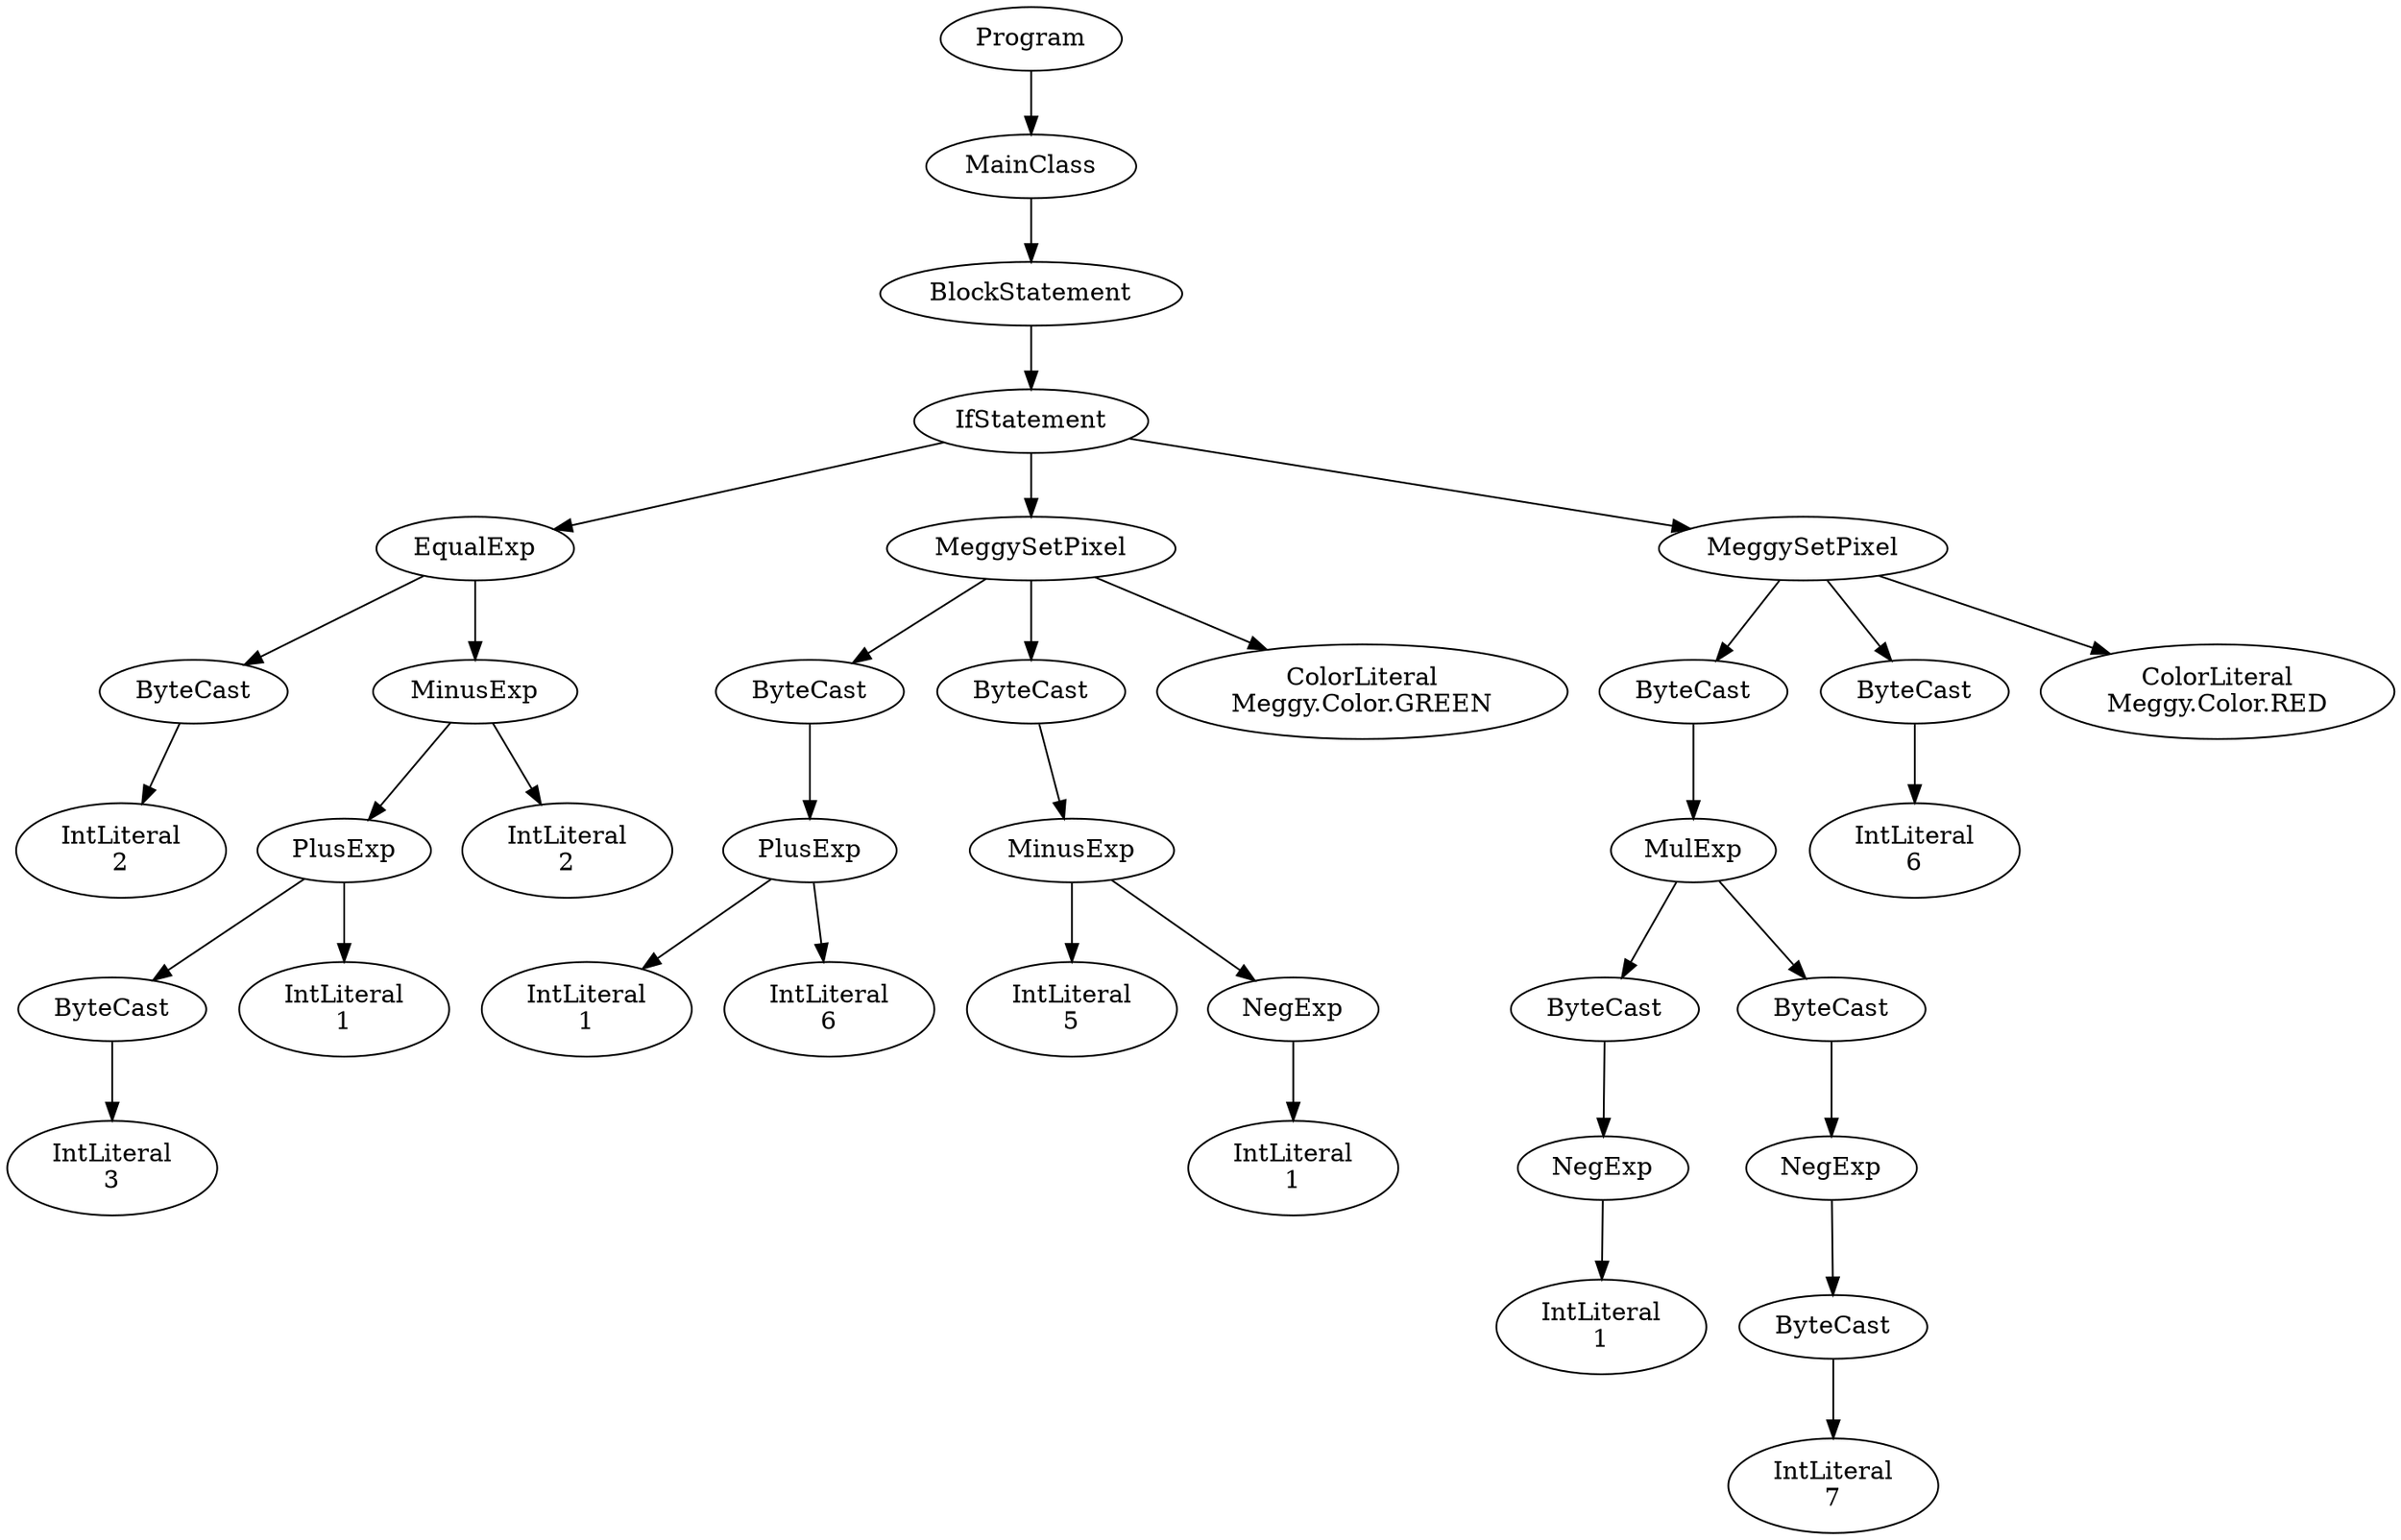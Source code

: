 digraph ASTGraph {
0 [ label="Program" ];
1 [ label="MainClass" ];
0 -> 1
2 [ label="BlockStatement" ];
1 -> 2
3 [ label="IfStatement" ];
2 -> 3
4 [ label="EqualExp" ];
3 -> 4
5 [ label="ByteCast" ];
4 -> 5
6 [ label="IntLiteral\n2" ];
5 -> 6
7 [ label="MinusExp" ];
4 -> 7
8 [ label="PlusExp" ];
7 -> 8
9 [ label="ByteCast" ];
8 -> 9
10 [ label="IntLiteral\n3" ];
9 -> 10
11 [ label="IntLiteral\n1" ];
8 -> 11
12 [ label="IntLiteral\n2" ];
7 -> 12
13 [ label="MeggySetPixel" ];
3 -> 13
14 [ label="ByteCast" ];
13 -> 14
15 [ label="PlusExp" ];
14 -> 15
16 [ label="IntLiteral\n1" ];
15 -> 16
17 [ label="IntLiteral\n6" ];
15 -> 17
18 [ label="ByteCast" ];
13 -> 18
19 [ label="MinusExp" ];
18 -> 19
20 [ label="IntLiteral\n5" ];
19 -> 20
21 [ label="NegExp" ];
19 -> 21
22 [ label="IntLiteral\n1" ];
21 -> 22
23 [ label="ColorLiteral\nMeggy.Color.GREEN" ];
13 -> 23
24 [ label="MeggySetPixel" ];
3 -> 24
25 [ label="ByteCast" ];
24 -> 25
26 [ label="MulExp" ];
25 -> 26
27 [ label="ByteCast" ];
26 -> 27
28 [ label="NegExp" ];
27 -> 28
29 [ label="IntLiteral\n1" ];
28 -> 29
30 [ label="ByteCast" ];
26 -> 30
31 [ label="NegExp" ];
30 -> 31
32 [ label="ByteCast" ];
31 -> 32
33 [ label="IntLiteral\n7" ];
32 -> 33
34 [ label="ByteCast" ];
24 -> 34
35 [ label="IntLiteral\n6" ];
34 -> 35
36 [ label="ColorLiteral\nMeggy.Color.RED" ];
24 -> 36
}
